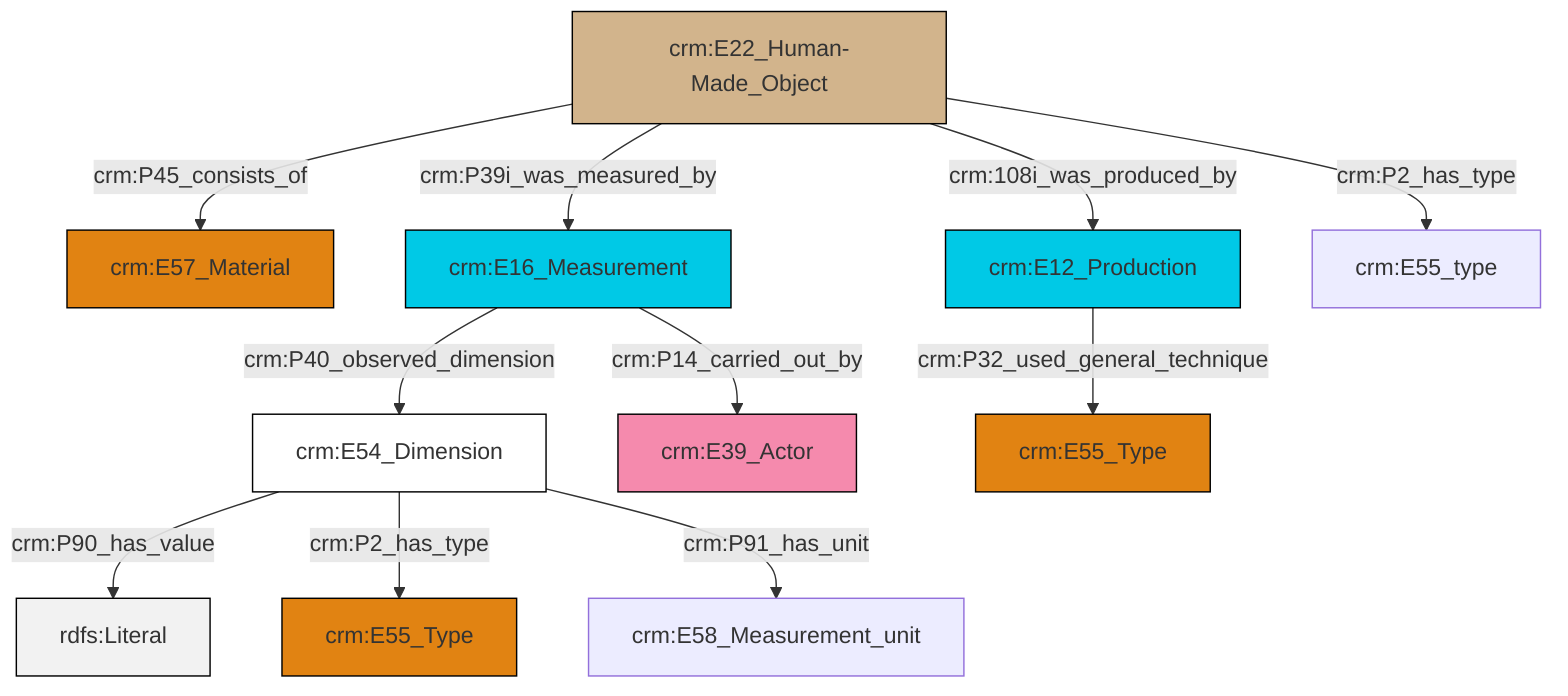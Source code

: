 graph TD
classDef Literal fill:#f2f2f2,stroke:#000000;
classDef CRM_Entity fill:#FFFFFF,stroke:#000000;
classDef Temporal_Entity fill:#00C9E6, stroke:#000000;
classDef Type fill:#E18312, stroke:#000000;
classDef Time-Span fill:#2C9C91, stroke:#000000;
classDef Appellation fill:#FFEB7F, stroke:#000000;
classDef Place fill:#008836, stroke:#000000;
classDef Persistent_Item fill:#B266B2, stroke:#000000;
classDef Conceptual_Object fill:#FFD700, stroke:#000000;
classDef Physical_Thing fill:#D2B48C, stroke:#000000;
classDef Actor fill:#f58aad, stroke:#000000;
classDef PC_Classes fill:#4ce600, stroke:#000000;
classDef Multi fill:#cccccc,stroke:#000000;

0["crm:E54_Dimension"]:::CRM_Entity -->|crm:P90_has_value| 1[rdfs:Literal]:::Literal
4["crm:E22_Human-Made_Object"]:::Physical_Thing -->|crm:P45_consists_of| 5["crm:E57_Material"]:::Type
0["crm:E54_Dimension"]:::CRM_Entity -->|crm:P2_has_type| 7["crm:E55_Type"]:::Type
4["crm:E22_Human-Made_Object"]:::Physical_Thing -->|crm:P39i_was_measured_by| 8["crm:E16_Measurement"]:::Temporal_Entity
4["crm:E22_Human-Made_Object"]:::Physical_Thing -->|crm:P2_has_type| 14["crm:E55_type"]:::Default
9["crm:E12_Production"]:::Temporal_Entity -->|crm:P32_used_general_technique| 16["crm:E55_Type"]:::Type
8["crm:E16_Measurement"]:::Temporal_Entity -->|crm:P40_observed_dimension| 0["crm:E54_Dimension"]:::CRM_Entity
0["crm:E54_Dimension"]:::CRM_Entity -->|crm:P91_has_unit| 19["crm:E58_Measurement_unit"]:::Default
4["crm:E22_Human-Made_Object"]:::Physical_Thing -->|crm:108i_was_produced_by| 9["crm:E12_Production"]:::Temporal_Entity
8["crm:E16_Measurement"]:::Temporal_Entity -->|crm:P14_carried_out_by| 2["crm:E39_Actor"]:::Actor